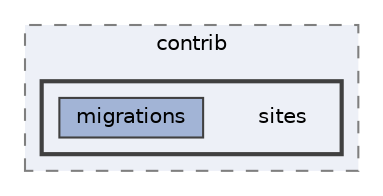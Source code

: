 digraph "C:/Users/LukeMabie/documents/Development/Password_Saver_Using_Django-master/venv/Lib/site-packages/django/contrib/sites"
{
 // LATEX_PDF_SIZE
  bgcolor="transparent";
  edge [fontname=Helvetica,fontsize=10,labelfontname=Helvetica,labelfontsize=10];
  node [fontname=Helvetica,fontsize=10,shape=box,height=0.2,width=0.4];
  compound=true
  subgraph clusterdir_3744c791f189b3312b781cb062a24638 {
    graph [ bgcolor="#edf0f7", pencolor="grey50", label="contrib", fontname=Helvetica,fontsize=10 style="filled,dashed", URL="dir_3744c791f189b3312b781cb062a24638.html",tooltip=""]
  subgraph clusterdir_afeefcdc59feebf6a9047541a7d1afa4 {
    graph [ bgcolor="#edf0f7", pencolor="grey25", label="", fontname=Helvetica,fontsize=10 style="filled,bold", URL="dir_afeefcdc59feebf6a9047541a7d1afa4.html",tooltip=""]
    dir_afeefcdc59feebf6a9047541a7d1afa4 [shape=plaintext, label="sites"];
  dir_b5e3bc61b1ecf7b5b8f11063d5aff9da [label="migrations", fillcolor="#a2b4d6", color="grey25", style="filled", URL="dir_b5e3bc61b1ecf7b5b8f11063d5aff9da.html",tooltip=""];
  }
  }
}
